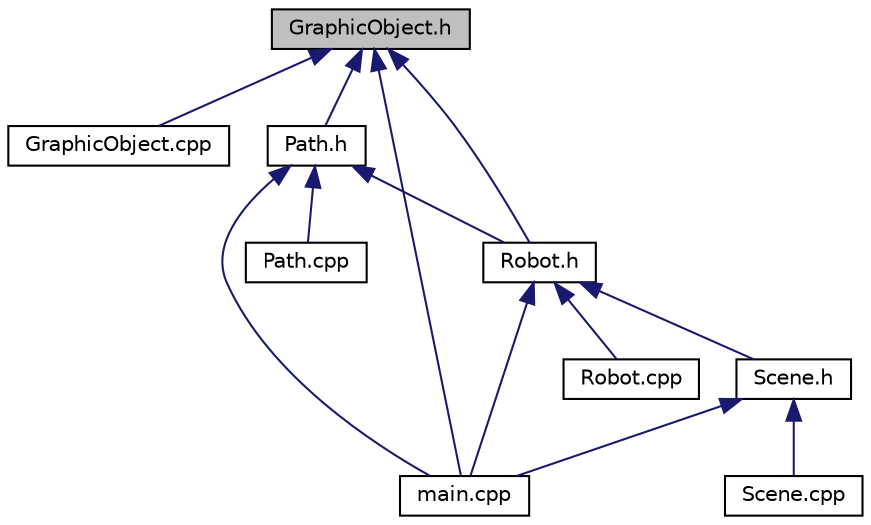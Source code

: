 digraph "GraphicObject.h"
{
  edge [fontname="Helvetica",fontsize="10",labelfontname="Helvetica",labelfontsize="10"];
  node [fontname="Helvetica",fontsize="10",shape=record];
  Node7 [label="GraphicObject.h",height=0.2,width=0.4,color="black", fillcolor="grey75", style="filled", fontcolor="black"];
  Node7 -> Node8 [dir="back",color="midnightblue",fontsize="10",style="solid"];
  Node8 [label="GraphicObject.cpp",height=0.2,width=0.4,color="black", fillcolor="white", style="filled",URL="$GraphicObject_8cpp.html"];
  Node7 -> Node9 [dir="back",color="midnightblue",fontsize="10",style="solid"];
  Node9 [label="main.cpp",height=0.2,width=0.4,color="black", fillcolor="white", style="filled",URL="$main_8cpp.html"];
  Node7 -> Node10 [dir="back",color="midnightblue",fontsize="10",style="solid"];
  Node10 [label="Robot.h",height=0.2,width=0.4,color="black", fillcolor="white", style="filled",URL="$Robot_8h.html"];
  Node10 -> Node9 [dir="back",color="midnightblue",fontsize="10",style="solid"];
  Node10 -> Node11 [dir="back",color="midnightblue",fontsize="10",style="solid"];
  Node11 [label="Scene.h",height=0.2,width=0.4,color="black", fillcolor="white", style="filled",URL="$Scene_8h.html"];
  Node11 -> Node9 [dir="back",color="midnightblue",fontsize="10",style="solid"];
  Node11 -> Node12 [dir="back",color="midnightblue",fontsize="10",style="solid"];
  Node12 [label="Scene.cpp",height=0.2,width=0.4,color="black", fillcolor="white", style="filled",URL="$Scene_8cpp.html"];
  Node10 -> Node13 [dir="back",color="midnightblue",fontsize="10",style="solid"];
  Node13 [label="Robot.cpp",height=0.2,width=0.4,color="black", fillcolor="white", style="filled",URL="$Robot_8cpp.html"];
  Node7 -> Node14 [dir="back",color="midnightblue",fontsize="10",style="solid"];
  Node14 [label="Path.h",height=0.2,width=0.4,color="black", fillcolor="white", style="filled",URL="$Path_8h.html"];
  Node14 -> Node10 [dir="back",color="midnightblue",fontsize="10",style="solid"];
  Node14 -> Node9 [dir="back",color="midnightblue",fontsize="10",style="solid"];
  Node14 -> Node15 [dir="back",color="midnightblue",fontsize="10",style="solid"];
  Node15 [label="Path.cpp",height=0.2,width=0.4,color="black", fillcolor="white", style="filled",URL="$Path_8cpp.html"];
}
